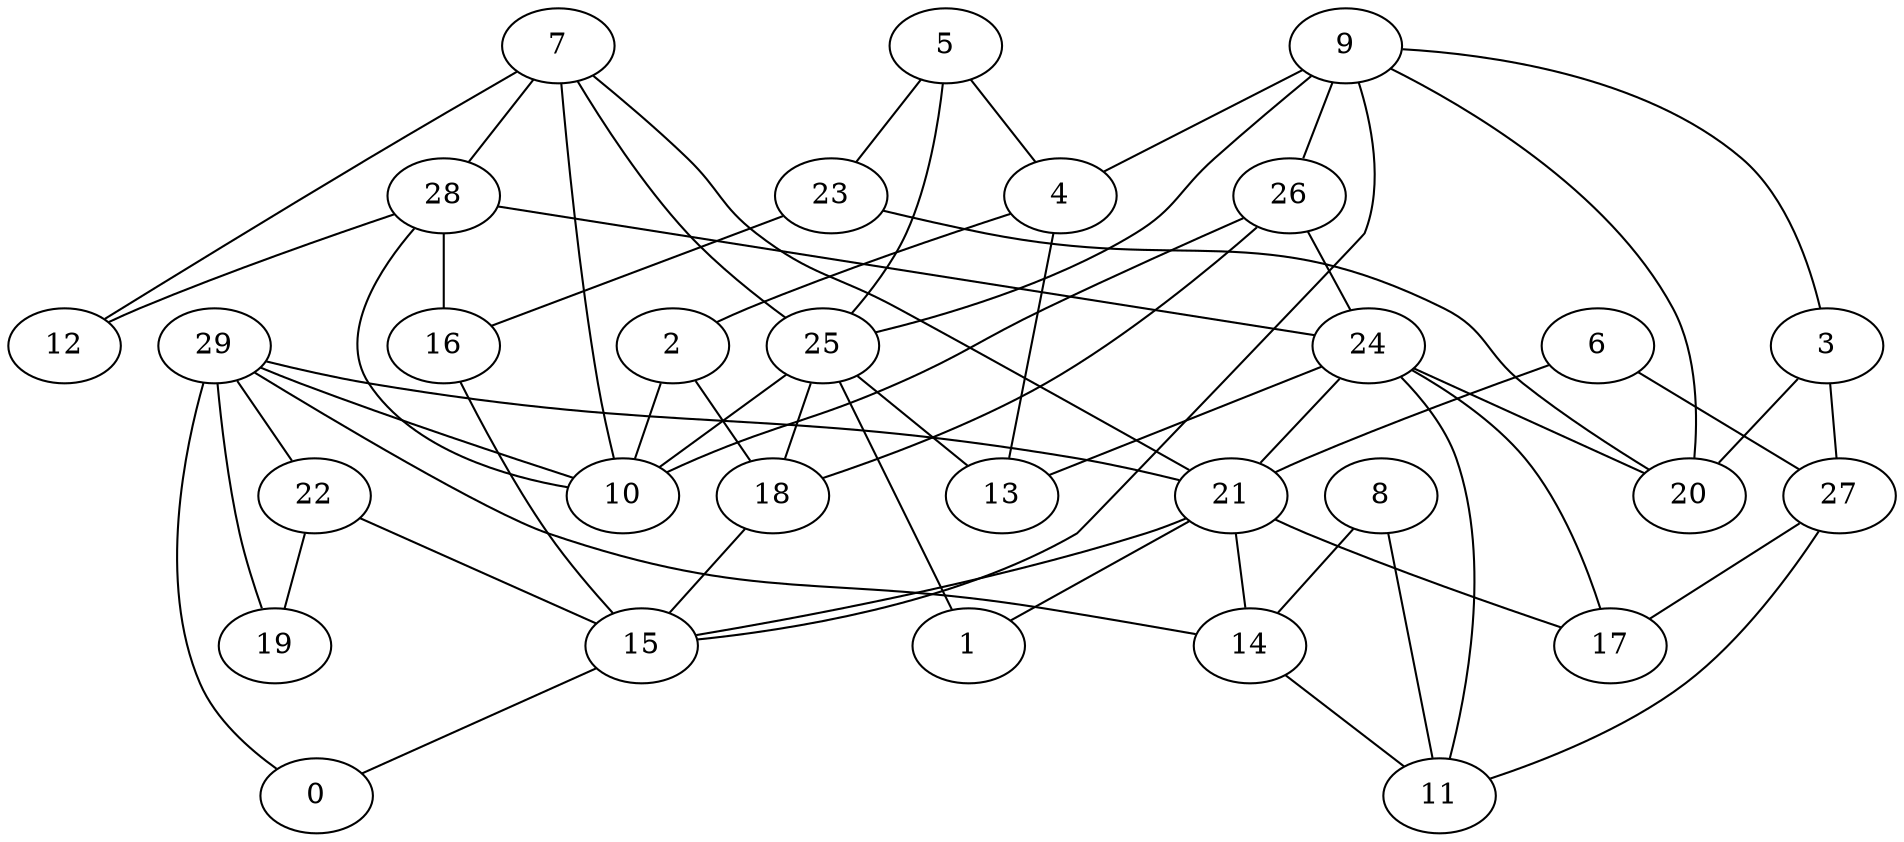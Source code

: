 digraph GG_graph {

subgraph G_graph {
edge [color = black]
"24" -> "20" [dir = none]
"24" -> "13" [dir = none]
"24" -> "17" [dir = none]
"24" -> "11" [dir = none]
"24" -> "21" [dir = none]
"22" -> "19" [dir = none]
"22" -> "15" [dir = none]
"9" -> "4" [dir = none]
"9" -> "25" [dir = none]
"9" -> "3" [dir = none]
"9" -> "15" [dir = none]
"9" -> "20" [dir = none]
"15" -> "0" [dir = none]
"29" -> "14" [dir = none]
"29" -> "21" [dir = none]
"29" -> "19" [dir = none]
"29" -> "0" [dir = none]
"29" -> "22" [dir = none]
"6" -> "21" [dir = none]
"6" -> "27" [dir = none]
"3" -> "20" [dir = none]
"3" -> "27" [dir = none]
"16" -> "15" [dir = none]
"5" -> "23" [dir = none]
"5" -> "25" [dir = none]
"5" -> "4" [dir = none]
"4" -> "2" [dir = none]
"4" -> "13" [dir = none]
"27" -> "17" [dir = none]
"27" -> "11" [dir = none]
"28" -> "10" [dir = none]
"28" -> "24" [dir = none]
"28" -> "12" [dir = none]
"28" -> "16" [dir = none]
"7" -> "12" [dir = none]
"7" -> "10" [dir = none]
"7" -> "21" [dir = none]
"7" -> "28" [dir = none]
"7" -> "25" [dir = none]
"18" -> "15" [dir = none]
"25" -> "10" [dir = none]
"25" -> "13" [dir = none]
"25" -> "1" [dir = none]
"25" -> "18" [dir = none]
"2" -> "18" [dir = none]
"2" -> "10" [dir = none]
"21" -> "1" [dir = none]
"21" -> "17" [dir = none]
"21" -> "15" [dir = none]
"21" -> "14" [dir = none]
"23" -> "16" [dir = none]
"23" -> "20" [dir = none]
"26" -> "18" [dir = none]
"26" -> "10" [dir = none]
"26" -> "24" [dir = none]
"14" -> "11" [dir = none]
"8" -> "11" [dir = none]
"8" -> "14" [dir = none]
"29" -> "10" [dir = none]
"9" -> "26" [dir = none]
}

}
